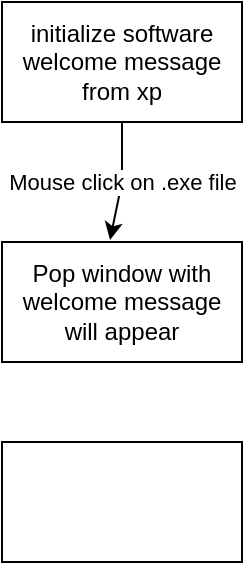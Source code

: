 <mxfile version="23.1.7" type="github">
  <diagram name="Page-1" id="2YBvvXClWsGukQMizWep">
    <mxGraphModel dx="344" dy="762" grid="1" gridSize="10" guides="1" tooltips="1" connect="1" arrows="1" fold="1" page="1" pageScale="1" pageWidth="850" pageHeight="1100" math="0" shadow="0">
      <root>
        <mxCell id="0" />
        <mxCell id="1" parent="0" />
        <mxCell id="S-r7GQF2_RwExeyJcbZk-1" value="initialize software&lt;br&gt;welcome message from xp" style="rounded=0;whiteSpace=wrap;html=1;" vertex="1" parent="1">
          <mxGeometry x="50" y="20" width="120" height="60" as="geometry" />
        </mxCell>
        <mxCell id="S-r7GQF2_RwExeyJcbZk-2" value="" style="rounded=0;whiteSpace=wrap;html=1;" vertex="1" parent="1">
          <mxGeometry x="50" y="240" width="120" height="60" as="geometry" />
        </mxCell>
        <mxCell id="S-r7GQF2_RwExeyJcbZk-3" value="Pop window with welcome message will appear" style="rounded=0;whiteSpace=wrap;html=1;" vertex="1" parent="1">
          <mxGeometry x="50" y="140" width="120" height="60" as="geometry" />
        </mxCell>
        <mxCell id="S-r7GQF2_RwExeyJcbZk-4" value="Mouse click on .exe file" style="endArrow=classic;html=1;rounded=0;entryX=0.45;entryY=-0.017;entryDx=0;entryDy=0;entryPerimeter=0;exitX=0.5;exitY=1;exitDx=0;exitDy=0;" edge="1" parent="1" source="S-r7GQF2_RwExeyJcbZk-1" target="S-r7GQF2_RwExeyJcbZk-3">
          <mxGeometry width="50" height="50" relative="1" as="geometry">
            <mxPoint x="340" y="310" as="sourcePoint" />
            <mxPoint x="390" y="260" as="targetPoint" />
            <Array as="points">
              <mxPoint x="110" y="110" />
            </Array>
          </mxGeometry>
        </mxCell>
      </root>
    </mxGraphModel>
  </diagram>
</mxfile>
